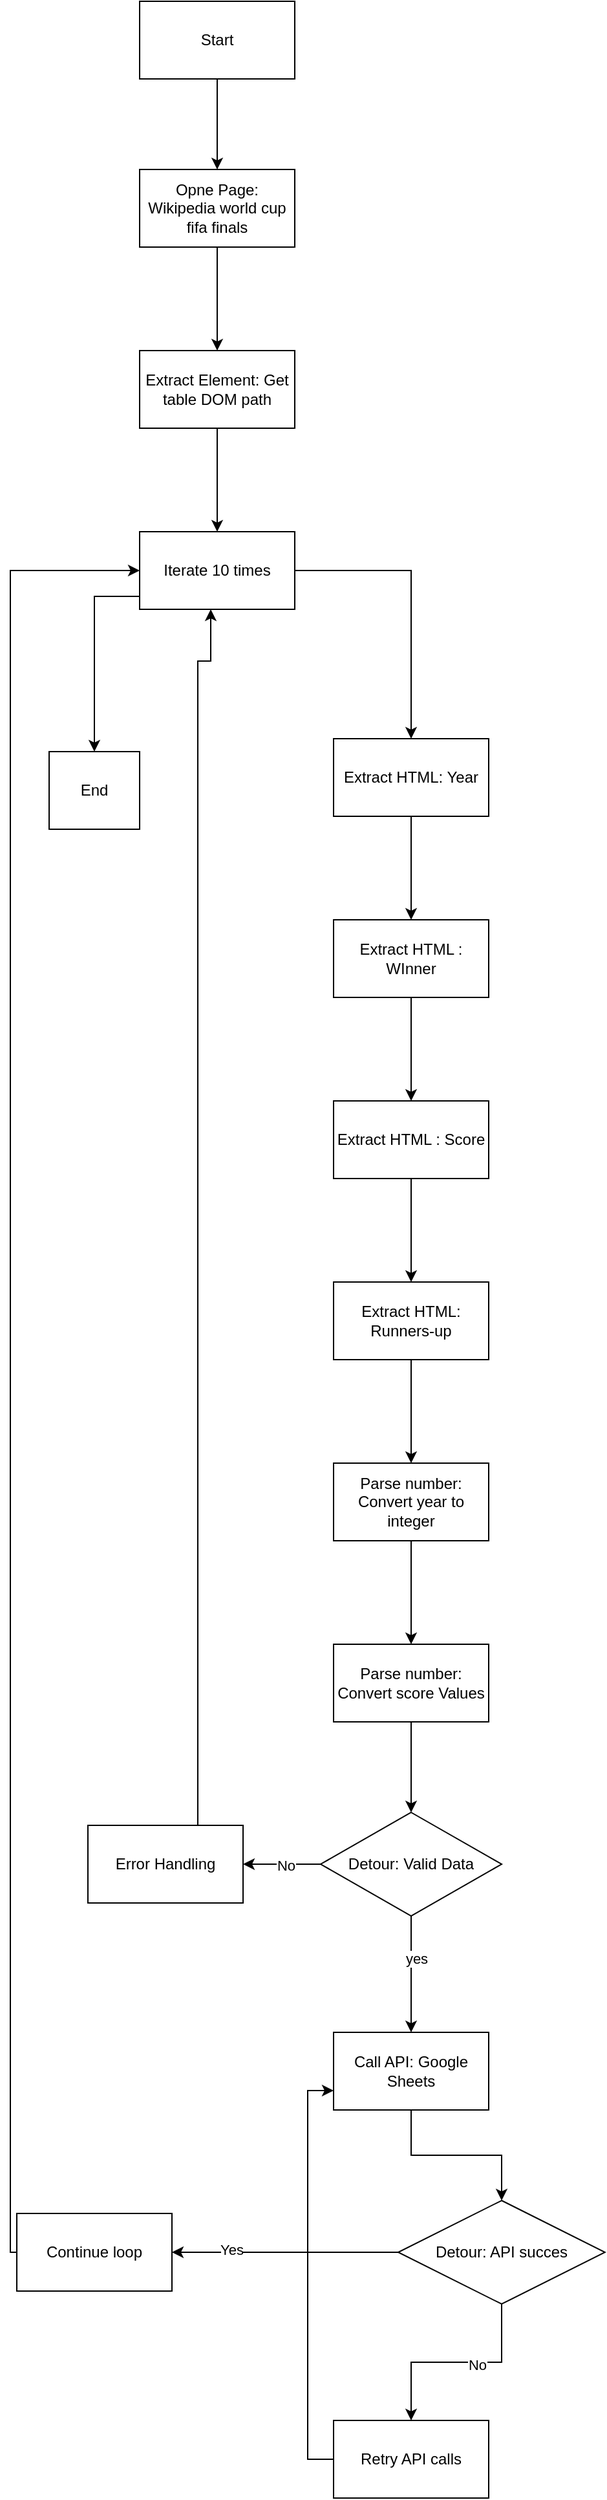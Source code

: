 <mxfile version="24.7.17">
  <diagram name="Page-1" id="rp_04yJ9CrOCaPe-QViK">
    <mxGraphModel dx="1050" dy="573" grid="1" gridSize="10" guides="1" tooltips="1" connect="1" arrows="1" fold="1" page="1" pageScale="1" pageWidth="850" pageHeight="1100" math="0" shadow="0">
      <root>
        <mxCell id="0" />
        <mxCell id="1" parent="0" />
        <mxCell id="Jq-MjCZvIjuX5zlNXnmq-4" style="edgeStyle=orthogonalEdgeStyle;rounded=0;orthogonalLoop=1;jettySize=auto;html=1;" edge="1" parent="1" source="Jq-MjCZvIjuX5zlNXnmq-3" target="Jq-MjCZvIjuX5zlNXnmq-5">
          <mxGeometry relative="1" as="geometry">
            <mxPoint x="310" y="270" as="targetPoint" />
          </mxGeometry>
        </mxCell>
        <mxCell id="Jq-MjCZvIjuX5zlNXnmq-3" value="Start" style="rounded=0;whiteSpace=wrap;html=1;" vertex="1" parent="1">
          <mxGeometry x="250" y="110" width="120" height="60" as="geometry" />
        </mxCell>
        <mxCell id="Jq-MjCZvIjuX5zlNXnmq-7" value="" style="edgeStyle=orthogonalEdgeStyle;rounded=0;orthogonalLoop=1;jettySize=auto;html=1;" edge="1" parent="1" source="Jq-MjCZvIjuX5zlNXnmq-5" target="Jq-MjCZvIjuX5zlNXnmq-6">
          <mxGeometry relative="1" as="geometry" />
        </mxCell>
        <mxCell id="Jq-MjCZvIjuX5zlNXnmq-5" value="Opne Page: Wikipedia world cup fifa finals" style="rounded=0;whiteSpace=wrap;html=1;" vertex="1" parent="1">
          <mxGeometry x="250" y="240" width="120" height="60" as="geometry" />
        </mxCell>
        <mxCell id="Jq-MjCZvIjuX5zlNXnmq-9" value="" style="edgeStyle=orthogonalEdgeStyle;rounded=0;orthogonalLoop=1;jettySize=auto;html=1;" edge="1" parent="1" source="Jq-MjCZvIjuX5zlNXnmq-6" target="Jq-MjCZvIjuX5zlNXnmq-8">
          <mxGeometry relative="1" as="geometry" />
        </mxCell>
        <mxCell id="Jq-MjCZvIjuX5zlNXnmq-6" value="Extract Element: Get table DOM path" style="rounded=0;whiteSpace=wrap;html=1;" vertex="1" parent="1">
          <mxGeometry x="250" y="380" width="120" height="60" as="geometry" />
        </mxCell>
        <mxCell id="Jq-MjCZvIjuX5zlNXnmq-11" value="" style="edgeStyle=orthogonalEdgeStyle;rounded=0;orthogonalLoop=1;jettySize=auto;html=1;" edge="1" parent="1" source="Jq-MjCZvIjuX5zlNXnmq-8" target="Jq-MjCZvIjuX5zlNXnmq-10">
          <mxGeometry relative="1" as="geometry" />
        </mxCell>
        <mxCell id="Jq-MjCZvIjuX5zlNXnmq-39" style="edgeStyle=orthogonalEdgeStyle;rounded=0;orthogonalLoop=1;jettySize=auto;html=1;entryX=0.5;entryY=0;entryDx=0;entryDy=0;" edge="1" parent="1" source="Jq-MjCZvIjuX5zlNXnmq-8" target="Jq-MjCZvIjuX5zlNXnmq-40">
          <mxGeometry relative="1" as="geometry">
            <mxPoint x="210" y="680" as="targetPoint" />
            <Array as="points">
              <mxPoint x="215" y="570" />
            </Array>
          </mxGeometry>
        </mxCell>
        <mxCell id="Jq-MjCZvIjuX5zlNXnmq-8" value="Iterate 10 times" style="rounded=0;whiteSpace=wrap;html=1;" vertex="1" parent="1">
          <mxGeometry x="250" y="520" width="120" height="60" as="geometry" />
        </mxCell>
        <mxCell id="Jq-MjCZvIjuX5zlNXnmq-13" value="" style="edgeStyle=orthogonalEdgeStyle;rounded=0;orthogonalLoop=1;jettySize=auto;html=1;" edge="1" parent="1" source="Jq-MjCZvIjuX5zlNXnmq-10" target="Jq-MjCZvIjuX5zlNXnmq-12">
          <mxGeometry relative="1" as="geometry" />
        </mxCell>
        <mxCell id="Jq-MjCZvIjuX5zlNXnmq-10" value="Extract HTML: Year" style="rounded=0;whiteSpace=wrap;html=1;" vertex="1" parent="1">
          <mxGeometry x="400" y="680" width="120" height="60" as="geometry" />
        </mxCell>
        <mxCell id="Jq-MjCZvIjuX5zlNXnmq-15" value="" style="edgeStyle=orthogonalEdgeStyle;rounded=0;orthogonalLoop=1;jettySize=auto;html=1;" edge="1" parent="1" source="Jq-MjCZvIjuX5zlNXnmq-12" target="Jq-MjCZvIjuX5zlNXnmq-14">
          <mxGeometry relative="1" as="geometry" />
        </mxCell>
        <mxCell id="Jq-MjCZvIjuX5zlNXnmq-12" value="Extract HTML : WInner" style="rounded=0;whiteSpace=wrap;html=1;" vertex="1" parent="1">
          <mxGeometry x="400" y="820" width="120" height="60" as="geometry" />
        </mxCell>
        <mxCell id="Jq-MjCZvIjuX5zlNXnmq-17" value="" style="edgeStyle=orthogonalEdgeStyle;rounded=0;orthogonalLoop=1;jettySize=auto;html=1;" edge="1" parent="1" source="Jq-MjCZvIjuX5zlNXnmq-14" target="Jq-MjCZvIjuX5zlNXnmq-16">
          <mxGeometry relative="1" as="geometry" />
        </mxCell>
        <mxCell id="Jq-MjCZvIjuX5zlNXnmq-14" value="Extract HTML : Score" style="rounded=0;whiteSpace=wrap;html=1;" vertex="1" parent="1">
          <mxGeometry x="400" y="960" width="120" height="60" as="geometry" />
        </mxCell>
        <mxCell id="Jq-MjCZvIjuX5zlNXnmq-19" value="" style="edgeStyle=orthogonalEdgeStyle;rounded=0;orthogonalLoop=1;jettySize=auto;html=1;" edge="1" parent="1" source="Jq-MjCZvIjuX5zlNXnmq-16" target="Jq-MjCZvIjuX5zlNXnmq-18">
          <mxGeometry relative="1" as="geometry" />
        </mxCell>
        <mxCell id="Jq-MjCZvIjuX5zlNXnmq-16" value="Extract HTML: Runners-up" style="rounded=0;whiteSpace=wrap;html=1;" vertex="1" parent="1">
          <mxGeometry x="400" y="1100" width="120" height="60" as="geometry" />
        </mxCell>
        <mxCell id="Jq-MjCZvIjuX5zlNXnmq-21" value="" style="edgeStyle=orthogonalEdgeStyle;rounded=0;orthogonalLoop=1;jettySize=auto;html=1;" edge="1" parent="1" source="Jq-MjCZvIjuX5zlNXnmq-18" target="Jq-MjCZvIjuX5zlNXnmq-20">
          <mxGeometry relative="1" as="geometry" />
        </mxCell>
        <mxCell id="Jq-MjCZvIjuX5zlNXnmq-18" value="Parse number: Convert year to integer" style="rounded=0;whiteSpace=wrap;html=1;" vertex="1" parent="1">
          <mxGeometry x="400" y="1240" width="120" height="60" as="geometry" />
        </mxCell>
        <mxCell id="Jq-MjCZvIjuX5zlNXnmq-23" value="" style="edgeStyle=orthogonalEdgeStyle;rounded=0;orthogonalLoop=1;jettySize=auto;html=1;" edge="1" parent="1" source="Jq-MjCZvIjuX5zlNXnmq-20" target="Jq-MjCZvIjuX5zlNXnmq-22">
          <mxGeometry relative="1" as="geometry" />
        </mxCell>
        <mxCell id="Jq-MjCZvIjuX5zlNXnmq-20" value="Parse number: Convert score Values" style="rounded=0;whiteSpace=wrap;html=1;" vertex="1" parent="1">
          <mxGeometry x="400" y="1380" width="120" height="60" as="geometry" />
        </mxCell>
        <mxCell id="Jq-MjCZvIjuX5zlNXnmq-25" value="" style="edgeStyle=orthogonalEdgeStyle;rounded=0;orthogonalLoop=1;jettySize=auto;html=1;" edge="1" parent="1" source="Jq-MjCZvIjuX5zlNXnmq-22" target="Jq-MjCZvIjuX5zlNXnmq-24">
          <mxGeometry relative="1" as="geometry" />
        </mxCell>
        <mxCell id="Jq-MjCZvIjuX5zlNXnmq-43" value="yes" style="edgeLabel;html=1;align=center;verticalAlign=middle;resizable=0;points=[];" vertex="1" connectable="0" parent="Jq-MjCZvIjuX5zlNXnmq-25">
          <mxGeometry x="-0.276" y="4" relative="1" as="geometry">
            <mxPoint as="offset" />
          </mxGeometry>
        </mxCell>
        <mxCell id="Jq-MjCZvIjuX5zlNXnmq-31" value="" style="edgeStyle=orthogonalEdgeStyle;rounded=0;orthogonalLoop=1;jettySize=auto;html=1;" edge="1" parent="1" source="Jq-MjCZvIjuX5zlNXnmq-22" target="Jq-MjCZvIjuX5zlNXnmq-30">
          <mxGeometry relative="1" as="geometry" />
        </mxCell>
        <mxCell id="Jq-MjCZvIjuX5zlNXnmq-44" value="No" style="edgeLabel;html=1;align=center;verticalAlign=middle;resizable=0;points=[];" vertex="1" connectable="0" parent="Jq-MjCZvIjuX5zlNXnmq-31">
          <mxGeometry x="-0.107" y="1" relative="1" as="geometry">
            <mxPoint as="offset" />
          </mxGeometry>
        </mxCell>
        <mxCell id="Jq-MjCZvIjuX5zlNXnmq-22" value="Detour: Valid Data" style="rhombus;whiteSpace=wrap;html=1;rounded=0;" vertex="1" parent="1">
          <mxGeometry x="390" y="1510" width="140" height="80" as="geometry" />
        </mxCell>
        <mxCell id="Jq-MjCZvIjuX5zlNXnmq-27" value="" style="edgeStyle=orthogonalEdgeStyle;rounded=0;orthogonalLoop=1;jettySize=auto;html=1;" edge="1" parent="1" source="Jq-MjCZvIjuX5zlNXnmq-24" target="Jq-MjCZvIjuX5zlNXnmq-26">
          <mxGeometry relative="1" as="geometry" />
        </mxCell>
        <mxCell id="Jq-MjCZvIjuX5zlNXnmq-24" value="Call API: Google Sheets" style="whiteSpace=wrap;html=1;rounded=0;" vertex="1" parent="1">
          <mxGeometry x="400" y="1680" width="120" height="60" as="geometry" />
        </mxCell>
        <mxCell id="Jq-MjCZvIjuX5zlNXnmq-29" value="" style="edgeStyle=orthogonalEdgeStyle;rounded=0;orthogonalLoop=1;jettySize=auto;html=1;" edge="1" parent="1" source="Jq-MjCZvIjuX5zlNXnmq-26" target="Jq-MjCZvIjuX5zlNXnmq-28">
          <mxGeometry relative="1" as="geometry" />
        </mxCell>
        <mxCell id="Jq-MjCZvIjuX5zlNXnmq-45" value="No" style="edgeLabel;html=1;align=center;verticalAlign=middle;resizable=0;points=[];" vertex="1" connectable="0" parent="Jq-MjCZvIjuX5zlNXnmq-29">
          <mxGeometry x="-0.203" y="2" relative="1" as="geometry">
            <mxPoint as="offset" />
          </mxGeometry>
        </mxCell>
        <mxCell id="Jq-MjCZvIjuX5zlNXnmq-33" value="" style="edgeStyle=orthogonalEdgeStyle;rounded=0;orthogonalLoop=1;jettySize=auto;html=1;" edge="1" parent="1" source="Jq-MjCZvIjuX5zlNXnmq-26" target="Jq-MjCZvIjuX5zlNXnmq-32">
          <mxGeometry relative="1" as="geometry" />
        </mxCell>
        <mxCell id="Jq-MjCZvIjuX5zlNXnmq-46" value="Yes" style="edgeLabel;html=1;align=center;verticalAlign=middle;resizable=0;points=[];" vertex="1" connectable="0" parent="Jq-MjCZvIjuX5zlNXnmq-33">
          <mxGeometry x="0.472" y="-2" relative="1" as="geometry">
            <mxPoint as="offset" />
          </mxGeometry>
        </mxCell>
        <mxCell id="Jq-MjCZvIjuX5zlNXnmq-26" value="Detour: API succes" style="rhombus;whiteSpace=wrap;html=1;rounded=0;" vertex="1" parent="1">
          <mxGeometry x="450" y="1810" width="160" height="80" as="geometry" />
        </mxCell>
        <mxCell id="Jq-MjCZvIjuX5zlNXnmq-36" style="edgeStyle=orthogonalEdgeStyle;rounded=0;orthogonalLoop=1;jettySize=auto;html=1;entryX=0;entryY=0.75;entryDx=0;entryDy=0;" edge="1" parent="1" source="Jq-MjCZvIjuX5zlNXnmq-28" target="Jq-MjCZvIjuX5zlNXnmq-24">
          <mxGeometry relative="1" as="geometry">
            <Array as="points">
              <mxPoint x="380" y="2010" />
              <mxPoint x="380" y="1725" />
            </Array>
          </mxGeometry>
        </mxCell>
        <mxCell id="Jq-MjCZvIjuX5zlNXnmq-28" value="Retry API calls" style="whiteSpace=wrap;html=1;rounded=0;" vertex="1" parent="1">
          <mxGeometry x="400" y="1980" width="120" height="60" as="geometry" />
        </mxCell>
        <mxCell id="Jq-MjCZvIjuX5zlNXnmq-34" style="edgeStyle=orthogonalEdgeStyle;rounded=0;orthogonalLoop=1;jettySize=auto;html=1;exitX=0.5;exitY=0;exitDx=0;exitDy=0;entryX=0.5;entryY=1;entryDx=0;entryDy=0;" edge="1" parent="1">
          <mxGeometry relative="1" as="geometry">
            <mxPoint x="305" y="580" as="targetPoint" />
            <mxPoint x="295" y="1520" as="sourcePoint" />
            <Array as="points">
              <mxPoint x="295" y="620" />
              <mxPoint x="305" y="620" />
            </Array>
          </mxGeometry>
        </mxCell>
        <mxCell id="Jq-MjCZvIjuX5zlNXnmq-30" value="Error Handling" style="whiteSpace=wrap;html=1;rounded=0;" vertex="1" parent="1">
          <mxGeometry x="210" y="1520" width="120" height="60" as="geometry" />
        </mxCell>
        <mxCell id="Jq-MjCZvIjuX5zlNXnmq-35" style="edgeStyle=orthogonalEdgeStyle;rounded=0;orthogonalLoop=1;jettySize=auto;html=1;entryX=0;entryY=0.5;entryDx=0;entryDy=0;" edge="1" parent="1" source="Jq-MjCZvIjuX5zlNXnmq-32" target="Jq-MjCZvIjuX5zlNXnmq-8">
          <mxGeometry relative="1" as="geometry">
            <mxPoint x="160" y="700" as="targetPoint" />
            <Array as="points">
              <mxPoint x="150" y="1850" />
              <mxPoint x="150" y="550" />
            </Array>
          </mxGeometry>
        </mxCell>
        <mxCell id="Jq-MjCZvIjuX5zlNXnmq-32" value="Continue loop" style="whiteSpace=wrap;html=1;rounded=0;" vertex="1" parent="1">
          <mxGeometry x="155" y="1820" width="120" height="60" as="geometry" />
        </mxCell>
        <mxCell id="Jq-MjCZvIjuX5zlNXnmq-40" value="End" style="rounded=0;whiteSpace=wrap;html=1;" vertex="1" parent="1">
          <mxGeometry x="180" y="690" width="70" height="60" as="geometry" />
        </mxCell>
      </root>
    </mxGraphModel>
  </diagram>
</mxfile>
